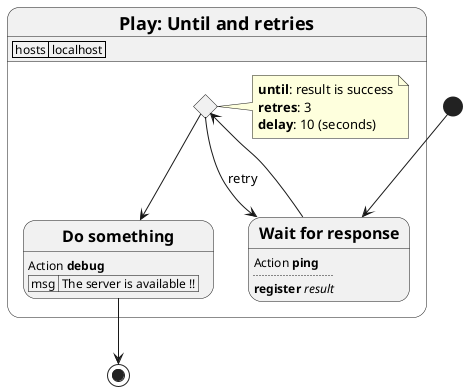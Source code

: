 @startuml
state "= Play: Until and retries" as play_1 {
    play_1 : | hosts | localhost |
    state "== Wait for response" as task_1
    task_1 : Action **ping**
    task_1 : ....
    task_1 : **register** //result//
    state task_1_until <<choice>>
    note right of task_1_until
        **until**: result is success
        **retres**: 3
        **delay**: 10 (seconds)
    end note
    state "== Do something" as task_2
    task_2 : Action **debug**
    task_2 : | msg | The server is available !! |
}
[*] --> task_1
task_1_until --> task_2
task_1 --> task_1_until
task_1_until --> task_1 : retry
task_2 --> [*]
@enduml

